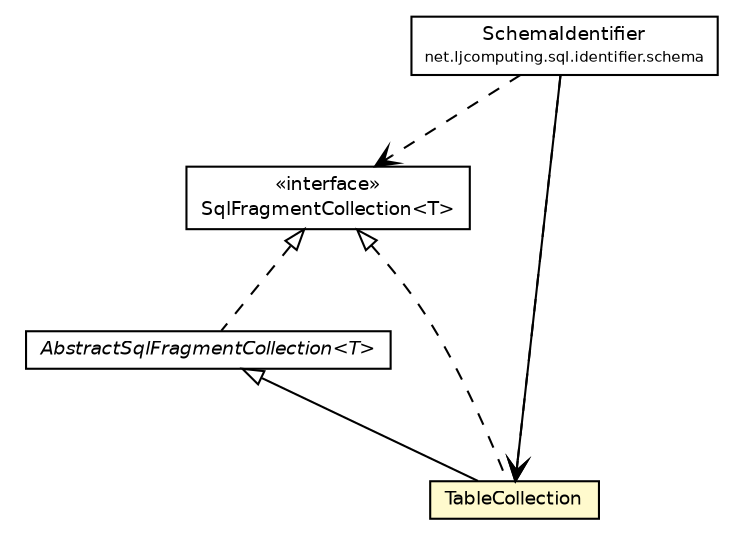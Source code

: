 #!/usr/local/bin/dot
#
# Class diagram 
# Generated by UMLGraph version R5_6 (http://www.umlgraph.org/)
#

digraph G {
	edge [fontname="Helvetica",fontsize=10,labelfontname="Helvetica",labelfontsize=10];
	node [fontname="Helvetica",fontsize=10,shape=plaintext];
	nodesep=0.25;
	ranksep=0.5;
	// net.ljcomputing.sql.collection.AbstractSqlFragmentCollection<T>
	c1133 [label=<<table title="net.ljcomputing.sql.collection.AbstractSqlFragmentCollection" border="0" cellborder="1" cellspacing="0" cellpadding="2" port="p" href="./AbstractSqlFragmentCollection.html">
		<tr><td><table border="0" cellspacing="0" cellpadding="1">
<tr><td align="center" balign="center"><font face="Helvetica-Oblique"> AbstractSqlFragmentCollection&lt;T&gt; </font></td></tr>
		</table></td></tr>
		</table>>, URL="./AbstractSqlFragmentCollection.html", fontname="Helvetica", fontcolor="black", fontsize=9.0];
	// net.ljcomputing.sql.collection.SqlFragmentCollection<T>
	c1136 [label=<<table title="net.ljcomputing.sql.collection.SqlFragmentCollection" border="0" cellborder="1" cellspacing="0" cellpadding="2" port="p" href="./SqlFragmentCollection.html">
		<tr><td><table border="0" cellspacing="0" cellpadding="1">
<tr><td align="center" balign="center"> &#171;interface&#187; </td></tr>
<tr><td align="center" balign="center"> SqlFragmentCollection&lt;T&gt; </td></tr>
		</table></td></tr>
		</table>>, URL="./SqlFragmentCollection.html", fontname="Helvetica", fontcolor="black", fontsize=9.0];
	// net.ljcomputing.sql.collection.TableCollection
	c1139 [label=<<table title="net.ljcomputing.sql.collection.TableCollection" border="0" cellborder="1" cellspacing="0" cellpadding="2" port="p" bgcolor="lemonChiffon" href="./TableCollection.html">
		<tr><td><table border="0" cellspacing="0" cellpadding="1">
<tr><td align="center" balign="center"> TableCollection </td></tr>
		</table></td></tr>
		</table>>, URL="./TableCollection.html", fontname="Helvetica", fontcolor="black", fontsize=9.0];
	// net.ljcomputing.sql.identifier.schema.SchemaIdentifier
	c1141 [label=<<table title="net.ljcomputing.sql.identifier.schema.SchemaIdentifier" border="0" cellborder="1" cellspacing="0" cellpadding="2" port="p" href="../identifier/schema/SchemaIdentifier.html">
		<tr><td><table border="0" cellspacing="0" cellpadding="1">
<tr><td align="center" balign="center"> SchemaIdentifier </td></tr>
<tr><td align="center" balign="center"><font point-size="7.0"> net.ljcomputing.sql.identifier.schema </font></td></tr>
		</table></td></tr>
		</table>>, URL="../identifier/schema/SchemaIdentifier.html", fontname="Helvetica", fontcolor="black", fontsize=9.0];
	//net.ljcomputing.sql.collection.AbstractSqlFragmentCollection<T> implements net.ljcomputing.sql.collection.SqlFragmentCollection<T>
	c1136:p -> c1133:p [dir=back,arrowtail=empty,style=dashed];
	//net.ljcomputing.sql.collection.TableCollection extends net.ljcomputing.sql.collection.AbstractSqlFragmentCollection<net.ljcomputing.sql.identifier.table.TableIdentifier>
	c1133:p -> c1139:p [dir=back,arrowtail=empty];
	//net.ljcomputing.sql.collection.TableCollection implements net.ljcomputing.sql.collection.SqlFragmentCollection<T>
	c1136:p -> c1139:p [dir=back,arrowtail=empty,style=dashed];
	// net.ljcomputing.sql.identifier.schema.SchemaIdentifier NAVASSOC net.ljcomputing.sql.collection.TableCollection
	c1141:p -> c1139:p [taillabel="", label="", headlabel="", fontname="Helvetica", fontcolor="black", fontsize=10.0, color="black", arrowhead=open];
	// net.ljcomputing.sql.identifier.schema.SchemaIdentifier DEPEND net.ljcomputing.sql.collection.SqlFragmentCollection<T>
	c1141:p -> c1136:p [taillabel="", label="", headlabel="", fontname="Helvetica", fontcolor="black", fontsize=10.0, color="black", arrowhead=open, style=dashed];
	// net.ljcomputing.sql.identifier.schema.SchemaIdentifier DEPEND net.ljcomputing.sql.collection.TableCollection
	c1141:p -> c1139:p [taillabel="", label="", headlabel="", fontname="Helvetica", fontcolor="black", fontsize=10.0, color="black", arrowhead=open, style=dashed];
}

